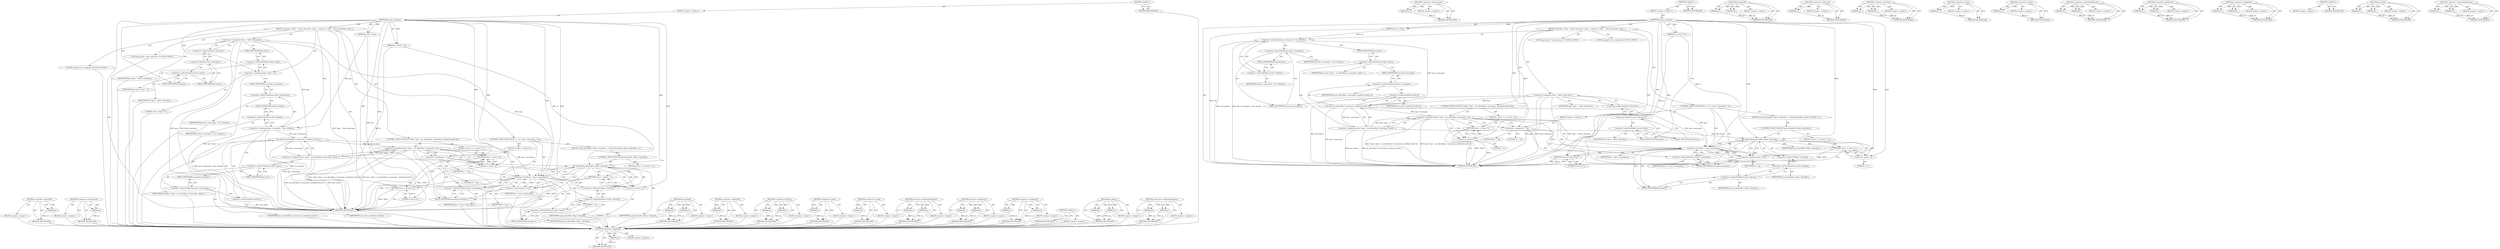 digraph "&lt;operator&gt;.indirectIndexAccess" {
vulnerable_119 [label=<(METHOD,&lt;operator&gt;.logicalNot)>];
vulnerable_120 [label=<(PARAM,p1)>];
vulnerable_121 [label=<(BLOCK,&lt;empty&gt;,&lt;empty&gt;)>];
vulnerable_122 [label=<(METHOD_RETURN,ANY)>];
vulnerable_141 [label=<(METHOD,&lt;operator&gt;.preIncrement)>];
vulnerable_142 [label=<(PARAM,p1)>];
vulnerable_143 [label=<(BLOCK,&lt;empty&gt;,&lt;empty&gt;)>];
vulnerable_144 [label=<(METHOD_RETURN,ANY)>];
vulnerable_6 [label=<(METHOD,&lt;global&gt;)<SUB>1</SUB>>];
vulnerable_7 [label=<(BLOCK,&lt;empty&gt;,&lt;empty&gt;)<SUB>1</SUB>>];
vulnerable_8 [label=<(METHOD,jp2_bpcc_getdata)<SUB>1</SUB>>];
vulnerable_9 [label=<(PARAM,jp2_box_t *box)<SUB>1</SUB>>];
vulnerable_10 [label=<(PARAM,jas_stream_t *in)<SUB>1</SUB>>];
vulnerable_11 [label=<(BLOCK,{
 	jp2_bpcc_t *bpcc = &amp;box-&gt;data.bpcc;
 	unsig...,{
 	jp2_bpcc_t *bpcc = &amp;box-&gt;data.bpcc;
 	unsig...)<SUB>2</SUB>>];
vulnerable_12 [label="<(LOCAL,jp2_bpcc_t* bpcc: jp2_bpcc_t*)<SUB>3</SUB>>"];
vulnerable_13 [label=<(&lt;operator&gt;.assignment,*bpcc = &amp;box-&gt;data.bpcc)<SUB>3</SUB>>];
vulnerable_14 [label=<(IDENTIFIER,bpcc,*bpcc = &amp;box-&gt;data.bpcc)<SUB>3</SUB>>];
vulnerable_15 [label=<(&lt;operator&gt;.addressOf,&amp;box-&gt;data.bpcc)<SUB>3</SUB>>];
vulnerable_16 [label=<(&lt;operator&gt;.fieldAccess,box-&gt;data.bpcc)<SUB>3</SUB>>];
vulnerable_17 [label=<(&lt;operator&gt;.indirectFieldAccess,box-&gt;data)<SUB>3</SUB>>];
vulnerable_18 [label=<(IDENTIFIER,box,*bpcc = &amp;box-&gt;data.bpcc)<SUB>3</SUB>>];
vulnerable_19 [label=<(FIELD_IDENTIFIER,data,data)<SUB>3</SUB>>];
vulnerable_20 [label=<(FIELD_IDENTIFIER,bpcc,bpcc)<SUB>3</SUB>>];
vulnerable_21 [label="<(LOCAL,unsigned int i: unsigned int)<SUB>4</SUB>>"];
vulnerable_22 [label=<(&lt;operator&gt;.assignment,bpcc-&gt;numcmpts = box-&gt;datalen)<SUB>5</SUB>>];
vulnerable_23 [label=<(&lt;operator&gt;.indirectFieldAccess,bpcc-&gt;numcmpts)<SUB>5</SUB>>];
vulnerable_24 [label=<(IDENTIFIER,bpcc,bpcc-&gt;numcmpts = box-&gt;datalen)<SUB>5</SUB>>];
vulnerable_25 [label=<(FIELD_IDENTIFIER,numcmpts,numcmpts)<SUB>5</SUB>>];
vulnerable_26 [label=<(&lt;operator&gt;.indirectFieldAccess,box-&gt;datalen)<SUB>5</SUB>>];
vulnerable_27 [label=<(IDENTIFIER,box,bpcc-&gt;numcmpts = box-&gt;datalen)<SUB>5</SUB>>];
vulnerable_28 [label=<(FIELD_IDENTIFIER,datalen,datalen)<SUB>5</SUB>>];
vulnerable_29 [label=<(CONTROL_STRUCTURE,IF,if (!(bpcc-&gt;bpcs = jas_alloc2(bpcc-&gt;numcmpts, sizeof(uint_fast8_t)))))<SUB>6</SUB>>];
vulnerable_30 [label=<(&lt;operator&gt;.logicalNot,!(bpcc-&gt;bpcs = jas_alloc2(bpcc-&gt;numcmpts, sizeo...)<SUB>6</SUB>>];
vulnerable_31 [label=<(&lt;operator&gt;.assignment,bpcc-&gt;bpcs = jas_alloc2(bpcc-&gt;numcmpts, sizeof(...)<SUB>6</SUB>>];
vulnerable_32 [label=<(&lt;operator&gt;.indirectFieldAccess,bpcc-&gt;bpcs)<SUB>6</SUB>>];
vulnerable_33 [label=<(IDENTIFIER,bpcc,bpcc-&gt;bpcs = jas_alloc2(bpcc-&gt;numcmpts, sizeof(...)<SUB>6</SUB>>];
vulnerable_34 [label=<(FIELD_IDENTIFIER,bpcs,bpcs)<SUB>6</SUB>>];
vulnerable_35 [label=<(jas_alloc2,jas_alloc2(bpcc-&gt;numcmpts, sizeof(uint_fast8_t)))<SUB>6</SUB>>];
vulnerable_36 [label=<(&lt;operator&gt;.indirectFieldAccess,bpcc-&gt;numcmpts)<SUB>6</SUB>>];
vulnerable_37 [label=<(IDENTIFIER,bpcc,jas_alloc2(bpcc-&gt;numcmpts, sizeof(uint_fast8_t)))<SUB>6</SUB>>];
vulnerable_38 [label=<(FIELD_IDENTIFIER,numcmpts,numcmpts)<SUB>6</SUB>>];
vulnerable_39 [label=<(&lt;operator&gt;.sizeOf,sizeof(uint_fast8_t))<SUB>6</SUB>>];
vulnerable_40 [label=<(IDENTIFIER,uint_fast8_t,sizeof(uint_fast8_t))<SUB>6</SUB>>];
vulnerable_41 [label=<(BLOCK,{
 		return -1;
	},{
 		return -1;
	})<SUB>6</SUB>>];
vulnerable_42 [label=<(RETURN,return -1;,return -1;)<SUB>7</SUB>>];
vulnerable_43 [label=<(&lt;operator&gt;.minus,-1)<SUB>7</SUB>>];
vulnerable_44 [label=<(LITERAL,1,-1)<SUB>7</SUB>>];
vulnerable_45 [label=<(CONTROL_STRUCTURE,FOR,for (i = 0;i &lt; bpcc-&gt;numcmpts;++i))<SUB>9</SUB>>];
vulnerable_46 [label=<(BLOCK,&lt;empty&gt;,&lt;empty&gt;)<SUB>9</SUB>>];
vulnerable_47 [label=<(&lt;operator&gt;.assignment,i = 0)<SUB>9</SUB>>];
vulnerable_48 [label=<(IDENTIFIER,i,i = 0)<SUB>9</SUB>>];
vulnerable_49 [label=<(LITERAL,0,i = 0)<SUB>9</SUB>>];
vulnerable_50 [label=<(&lt;operator&gt;.lessThan,i &lt; bpcc-&gt;numcmpts)<SUB>9</SUB>>];
vulnerable_51 [label=<(IDENTIFIER,i,i &lt; bpcc-&gt;numcmpts)<SUB>9</SUB>>];
vulnerable_52 [label=<(&lt;operator&gt;.indirectFieldAccess,bpcc-&gt;numcmpts)<SUB>9</SUB>>];
vulnerable_53 [label=<(IDENTIFIER,bpcc,i &lt; bpcc-&gt;numcmpts)<SUB>9</SUB>>];
vulnerable_54 [label=<(FIELD_IDENTIFIER,numcmpts,numcmpts)<SUB>9</SUB>>];
vulnerable_55 [label=<(&lt;operator&gt;.preIncrement,++i)<SUB>9</SUB>>];
vulnerable_56 [label=<(IDENTIFIER,i,++i)<SUB>9</SUB>>];
vulnerable_57 [label=<(BLOCK,{
		if (jp2_getuint8(in, &amp;bpcc-&gt;bpcs[i])) {
			...,{
		if (jp2_getuint8(in, &amp;bpcc-&gt;bpcs[i])) {
			...)<SUB>9</SUB>>];
vulnerable_58 [label=<(CONTROL_STRUCTURE,IF,if (jp2_getuint8(in, &amp;bpcc-&gt;bpcs[i])))<SUB>10</SUB>>];
vulnerable_59 [label=<(jp2_getuint8,jp2_getuint8(in, &amp;bpcc-&gt;bpcs[i]))<SUB>10</SUB>>];
vulnerable_60 [label=<(IDENTIFIER,in,jp2_getuint8(in, &amp;bpcc-&gt;bpcs[i]))<SUB>10</SUB>>];
vulnerable_61 [label=<(&lt;operator&gt;.addressOf,&amp;bpcc-&gt;bpcs[i])<SUB>10</SUB>>];
vulnerable_62 [label=<(&lt;operator&gt;.indirectIndexAccess,bpcc-&gt;bpcs[i])<SUB>10</SUB>>];
vulnerable_63 [label=<(&lt;operator&gt;.indirectFieldAccess,bpcc-&gt;bpcs)<SUB>10</SUB>>];
vulnerable_64 [label=<(IDENTIFIER,bpcc,jp2_getuint8(in, &amp;bpcc-&gt;bpcs[i]))<SUB>10</SUB>>];
vulnerable_65 [label=<(FIELD_IDENTIFIER,bpcs,bpcs)<SUB>10</SUB>>];
vulnerable_66 [label=<(IDENTIFIER,i,jp2_getuint8(in, &amp;bpcc-&gt;bpcs[i]))<SUB>10</SUB>>];
vulnerable_67 [label=<(BLOCK,{
			return -1;
		},{
			return -1;
		})<SUB>10</SUB>>];
vulnerable_68 [label=<(RETURN,return -1;,return -1;)<SUB>11</SUB>>];
vulnerable_69 [label=<(&lt;operator&gt;.minus,-1)<SUB>11</SUB>>];
vulnerable_70 [label=<(LITERAL,1,-1)<SUB>11</SUB>>];
vulnerable_71 [label=<(RETURN,return 0;,return 0;)<SUB>14</SUB>>];
vulnerable_72 [label=<(LITERAL,0,return 0;)<SUB>14</SUB>>];
vulnerable_73 [label=<(METHOD_RETURN,int)<SUB>1</SUB>>];
vulnerable_75 [label=<(METHOD_RETURN,ANY)<SUB>1</SUB>>];
vulnerable_145 [label=<(METHOD,jp2_getuint8)>];
vulnerable_146 [label=<(PARAM,p1)>];
vulnerable_147 [label=<(PARAM,p2)>];
vulnerable_148 [label=<(BLOCK,&lt;empty&gt;,&lt;empty&gt;)>];
vulnerable_149 [label=<(METHOD_RETURN,ANY)>];
vulnerable_105 [label=<(METHOD,&lt;operator&gt;.addressOf)>];
vulnerable_106 [label=<(PARAM,p1)>];
vulnerable_107 [label=<(BLOCK,&lt;empty&gt;,&lt;empty&gt;)>];
vulnerable_108 [label=<(METHOD_RETURN,ANY)>];
vulnerable_136 [label=<(METHOD,&lt;operator&gt;.lessThan)>];
vulnerable_137 [label=<(PARAM,p1)>];
vulnerable_138 [label=<(PARAM,p2)>];
vulnerable_139 [label=<(BLOCK,&lt;empty&gt;,&lt;empty&gt;)>];
vulnerable_140 [label=<(METHOD_RETURN,ANY)>];
vulnerable_132 [label=<(METHOD,&lt;operator&gt;.minus)>];
vulnerable_133 [label=<(PARAM,p1)>];
vulnerable_134 [label=<(BLOCK,&lt;empty&gt;,&lt;empty&gt;)>];
vulnerable_135 [label=<(METHOD_RETURN,ANY)>];
vulnerable_128 [label=<(METHOD,&lt;operator&gt;.sizeOf)>];
vulnerable_129 [label=<(PARAM,p1)>];
vulnerable_130 [label=<(BLOCK,&lt;empty&gt;,&lt;empty&gt;)>];
vulnerable_131 [label=<(METHOD_RETURN,ANY)>];
vulnerable_114 [label=<(METHOD,&lt;operator&gt;.indirectFieldAccess)>];
vulnerable_115 [label=<(PARAM,p1)>];
vulnerable_116 [label=<(PARAM,p2)>];
vulnerable_117 [label=<(BLOCK,&lt;empty&gt;,&lt;empty&gt;)>];
vulnerable_118 [label=<(METHOD_RETURN,ANY)>];
vulnerable_109 [label=<(METHOD,&lt;operator&gt;.fieldAccess)>];
vulnerable_110 [label=<(PARAM,p1)>];
vulnerable_111 [label=<(PARAM,p2)>];
vulnerable_112 [label=<(BLOCK,&lt;empty&gt;,&lt;empty&gt;)>];
vulnerable_113 [label=<(METHOD_RETURN,ANY)>];
vulnerable_100 [label=<(METHOD,&lt;operator&gt;.assignment)>];
vulnerable_101 [label=<(PARAM,p1)>];
vulnerable_102 [label=<(PARAM,p2)>];
vulnerable_103 [label=<(BLOCK,&lt;empty&gt;,&lt;empty&gt;)>];
vulnerable_104 [label=<(METHOD_RETURN,ANY)>];
vulnerable_94 [label=<(METHOD,&lt;global&gt;)<SUB>1</SUB>>];
vulnerable_95 [label=<(BLOCK,&lt;empty&gt;,&lt;empty&gt;)>];
vulnerable_96 [label=<(METHOD_RETURN,ANY)>];
vulnerable_123 [label=<(METHOD,jas_alloc2)>];
vulnerable_124 [label=<(PARAM,p1)>];
vulnerable_125 [label=<(PARAM,p2)>];
vulnerable_126 [label=<(BLOCK,&lt;empty&gt;,&lt;empty&gt;)>];
vulnerable_127 [label=<(METHOD_RETURN,ANY)>];
vulnerable_150 [label=<(METHOD,&lt;operator&gt;.indirectIndexAccess)>];
vulnerable_151 [label=<(PARAM,p1)>];
vulnerable_152 [label=<(PARAM,p2)>];
vulnerable_153 [label=<(BLOCK,&lt;empty&gt;,&lt;empty&gt;)>];
vulnerable_154 [label=<(METHOD_RETURN,ANY)>];
fixed_124 [label=<(METHOD,&lt;operator&gt;.logicalNot)>];
fixed_125 [label=<(PARAM,p1)>];
fixed_126 [label=<(BLOCK,&lt;empty&gt;,&lt;empty&gt;)>];
fixed_127 [label=<(METHOD_RETURN,ANY)>];
fixed_146 [label=<(METHOD,&lt;operator&gt;.preIncrement)>];
fixed_147 [label=<(PARAM,p1)>];
fixed_148 [label=<(BLOCK,&lt;empty&gt;,&lt;empty&gt;)>];
fixed_149 [label=<(METHOD_RETURN,ANY)>];
fixed_6 [label=<(METHOD,&lt;global&gt;)<SUB>1</SUB>>];
fixed_7 [label=<(BLOCK,&lt;empty&gt;,&lt;empty&gt;)<SUB>1</SUB>>];
fixed_8 [label=<(METHOD,jp2_bpcc_getdata)<SUB>1</SUB>>];
fixed_9 [label=<(PARAM,jp2_box_t *box)<SUB>1</SUB>>];
fixed_10 [label=<(PARAM,jas_stream_t *in)<SUB>1</SUB>>];
fixed_11 [label=<(BLOCK,{
 	jp2_bpcc_t *bpcc = &amp;box-&gt;data.bpcc;
 	unsig...,{
 	jp2_bpcc_t *bpcc = &amp;box-&gt;data.bpcc;
 	unsig...)<SUB>2</SUB>>];
fixed_12 [label="<(LOCAL,jp2_bpcc_t* bpcc: jp2_bpcc_t*)<SUB>3</SUB>>"];
fixed_13 [label=<(&lt;operator&gt;.assignment,*bpcc = &amp;box-&gt;data.bpcc)<SUB>3</SUB>>];
fixed_14 [label=<(IDENTIFIER,bpcc,*bpcc = &amp;box-&gt;data.bpcc)<SUB>3</SUB>>];
fixed_15 [label=<(&lt;operator&gt;.addressOf,&amp;box-&gt;data.bpcc)<SUB>3</SUB>>];
fixed_16 [label=<(&lt;operator&gt;.fieldAccess,box-&gt;data.bpcc)<SUB>3</SUB>>];
fixed_17 [label=<(&lt;operator&gt;.indirectFieldAccess,box-&gt;data)<SUB>3</SUB>>];
fixed_18 [label=<(IDENTIFIER,box,*bpcc = &amp;box-&gt;data.bpcc)<SUB>3</SUB>>];
fixed_19 [label=<(FIELD_IDENTIFIER,data,data)<SUB>3</SUB>>];
fixed_20 [label=<(FIELD_IDENTIFIER,bpcc,bpcc)<SUB>3</SUB>>];
fixed_21 [label="<(LOCAL,unsigned int i: unsigned int)<SUB>4</SUB>>"];
fixed_22 [label=<(&lt;operator&gt;.assignment,bpcc-&gt;bpcs = 0)<SUB>5</SUB>>];
fixed_23 [label=<(&lt;operator&gt;.indirectFieldAccess,bpcc-&gt;bpcs)<SUB>5</SUB>>];
fixed_24 [label=<(IDENTIFIER,bpcc,bpcc-&gt;bpcs = 0)<SUB>5</SUB>>];
fixed_25 [label=<(FIELD_IDENTIFIER,bpcs,bpcs)<SUB>5</SUB>>];
fixed_26 [label=<(LITERAL,0,bpcc-&gt;bpcs = 0)<SUB>5</SUB>>];
fixed_27 [label=<(&lt;operator&gt;.assignment,bpcc-&gt;numcmpts = box-&gt;datalen)<SUB>6</SUB>>];
fixed_28 [label=<(&lt;operator&gt;.indirectFieldAccess,bpcc-&gt;numcmpts)<SUB>6</SUB>>];
fixed_29 [label=<(IDENTIFIER,bpcc,bpcc-&gt;numcmpts = box-&gt;datalen)<SUB>6</SUB>>];
fixed_30 [label=<(FIELD_IDENTIFIER,numcmpts,numcmpts)<SUB>6</SUB>>];
fixed_31 [label=<(&lt;operator&gt;.indirectFieldAccess,box-&gt;datalen)<SUB>6</SUB>>];
fixed_32 [label=<(IDENTIFIER,box,bpcc-&gt;numcmpts = box-&gt;datalen)<SUB>6</SUB>>];
fixed_33 [label=<(FIELD_IDENTIFIER,datalen,datalen)<SUB>6</SUB>>];
fixed_34 [label=<(CONTROL_STRUCTURE,IF,if (!(bpcc-&gt;bpcs = jas_alloc2(bpcc-&gt;numcmpts, sizeof(uint_fast8_t)))))<SUB>7</SUB>>];
fixed_35 [label=<(&lt;operator&gt;.logicalNot,!(bpcc-&gt;bpcs = jas_alloc2(bpcc-&gt;numcmpts, sizeo...)<SUB>7</SUB>>];
fixed_36 [label=<(&lt;operator&gt;.assignment,bpcc-&gt;bpcs = jas_alloc2(bpcc-&gt;numcmpts, sizeof(...)<SUB>7</SUB>>];
fixed_37 [label=<(&lt;operator&gt;.indirectFieldAccess,bpcc-&gt;bpcs)<SUB>7</SUB>>];
fixed_38 [label=<(IDENTIFIER,bpcc,bpcc-&gt;bpcs = jas_alloc2(bpcc-&gt;numcmpts, sizeof(...)<SUB>7</SUB>>];
fixed_39 [label=<(FIELD_IDENTIFIER,bpcs,bpcs)<SUB>7</SUB>>];
fixed_40 [label=<(jas_alloc2,jas_alloc2(bpcc-&gt;numcmpts, sizeof(uint_fast8_t)))<SUB>7</SUB>>];
fixed_41 [label=<(&lt;operator&gt;.indirectFieldAccess,bpcc-&gt;numcmpts)<SUB>7</SUB>>];
fixed_42 [label=<(IDENTIFIER,bpcc,jas_alloc2(bpcc-&gt;numcmpts, sizeof(uint_fast8_t)))<SUB>7</SUB>>];
fixed_43 [label=<(FIELD_IDENTIFIER,numcmpts,numcmpts)<SUB>7</SUB>>];
fixed_44 [label=<(&lt;operator&gt;.sizeOf,sizeof(uint_fast8_t))<SUB>7</SUB>>];
fixed_45 [label=<(IDENTIFIER,uint_fast8_t,sizeof(uint_fast8_t))<SUB>7</SUB>>];
fixed_46 [label=<(BLOCK,{
 		return -1;
	},{
 		return -1;
	})<SUB>7</SUB>>];
fixed_47 [label=<(RETURN,return -1;,return -1;)<SUB>8</SUB>>];
fixed_48 [label=<(&lt;operator&gt;.minus,-1)<SUB>8</SUB>>];
fixed_49 [label=<(LITERAL,1,-1)<SUB>8</SUB>>];
fixed_50 [label=<(CONTROL_STRUCTURE,FOR,for (i = 0;i &lt; bpcc-&gt;numcmpts;++i))<SUB>10</SUB>>];
fixed_51 [label=<(BLOCK,&lt;empty&gt;,&lt;empty&gt;)<SUB>10</SUB>>];
fixed_52 [label=<(&lt;operator&gt;.assignment,i = 0)<SUB>10</SUB>>];
fixed_53 [label=<(IDENTIFIER,i,i = 0)<SUB>10</SUB>>];
fixed_54 [label=<(LITERAL,0,i = 0)<SUB>10</SUB>>];
fixed_55 [label=<(&lt;operator&gt;.lessThan,i &lt; bpcc-&gt;numcmpts)<SUB>10</SUB>>];
fixed_56 [label=<(IDENTIFIER,i,i &lt; bpcc-&gt;numcmpts)<SUB>10</SUB>>];
fixed_57 [label=<(&lt;operator&gt;.indirectFieldAccess,bpcc-&gt;numcmpts)<SUB>10</SUB>>];
fixed_58 [label=<(IDENTIFIER,bpcc,i &lt; bpcc-&gt;numcmpts)<SUB>10</SUB>>];
fixed_59 [label=<(FIELD_IDENTIFIER,numcmpts,numcmpts)<SUB>10</SUB>>];
fixed_60 [label=<(&lt;operator&gt;.preIncrement,++i)<SUB>10</SUB>>];
fixed_61 [label=<(IDENTIFIER,i,++i)<SUB>10</SUB>>];
fixed_62 [label=<(BLOCK,{
		if (jp2_getuint8(in, &amp;bpcc-&gt;bpcs[i])) {
			...,{
		if (jp2_getuint8(in, &amp;bpcc-&gt;bpcs[i])) {
			...)<SUB>10</SUB>>];
fixed_63 [label=<(CONTROL_STRUCTURE,IF,if (jp2_getuint8(in, &amp;bpcc-&gt;bpcs[i])))<SUB>11</SUB>>];
fixed_64 [label=<(jp2_getuint8,jp2_getuint8(in, &amp;bpcc-&gt;bpcs[i]))<SUB>11</SUB>>];
fixed_65 [label=<(IDENTIFIER,in,jp2_getuint8(in, &amp;bpcc-&gt;bpcs[i]))<SUB>11</SUB>>];
fixed_66 [label=<(&lt;operator&gt;.addressOf,&amp;bpcc-&gt;bpcs[i])<SUB>11</SUB>>];
fixed_67 [label=<(&lt;operator&gt;.indirectIndexAccess,bpcc-&gt;bpcs[i])<SUB>11</SUB>>];
fixed_68 [label=<(&lt;operator&gt;.indirectFieldAccess,bpcc-&gt;bpcs)<SUB>11</SUB>>];
fixed_69 [label=<(IDENTIFIER,bpcc,jp2_getuint8(in, &amp;bpcc-&gt;bpcs[i]))<SUB>11</SUB>>];
fixed_70 [label=<(FIELD_IDENTIFIER,bpcs,bpcs)<SUB>11</SUB>>];
fixed_71 [label=<(IDENTIFIER,i,jp2_getuint8(in, &amp;bpcc-&gt;bpcs[i]))<SUB>11</SUB>>];
fixed_72 [label=<(BLOCK,{
			return -1;
		},{
			return -1;
		})<SUB>11</SUB>>];
fixed_73 [label=<(RETURN,return -1;,return -1;)<SUB>12</SUB>>];
fixed_74 [label=<(&lt;operator&gt;.minus,-1)<SUB>12</SUB>>];
fixed_75 [label=<(LITERAL,1,-1)<SUB>12</SUB>>];
fixed_76 [label=<(RETURN,return 0;,return 0;)<SUB>15</SUB>>];
fixed_77 [label=<(LITERAL,0,return 0;)<SUB>15</SUB>>];
fixed_78 [label=<(METHOD_RETURN,int)<SUB>1</SUB>>];
fixed_80 [label=<(METHOD_RETURN,ANY)<SUB>1</SUB>>];
fixed_150 [label=<(METHOD,jp2_getuint8)>];
fixed_151 [label=<(PARAM,p1)>];
fixed_152 [label=<(PARAM,p2)>];
fixed_153 [label=<(BLOCK,&lt;empty&gt;,&lt;empty&gt;)>];
fixed_154 [label=<(METHOD_RETURN,ANY)>];
fixed_110 [label=<(METHOD,&lt;operator&gt;.addressOf)>];
fixed_111 [label=<(PARAM,p1)>];
fixed_112 [label=<(BLOCK,&lt;empty&gt;,&lt;empty&gt;)>];
fixed_113 [label=<(METHOD_RETURN,ANY)>];
fixed_141 [label=<(METHOD,&lt;operator&gt;.lessThan)>];
fixed_142 [label=<(PARAM,p1)>];
fixed_143 [label=<(PARAM,p2)>];
fixed_144 [label=<(BLOCK,&lt;empty&gt;,&lt;empty&gt;)>];
fixed_145 [label=<(METHOD_RETURN,ANY)>];
fixed_137 [label=<(METHOD,&lt;operator&gt;.minus)>];
fixed_138 [label=<(PARAM,p1)>];
fixed_139 [label=<(BLOCK,&lt;empty&gt;,&lt;empty&gt;)>];
fixed_140 [label=<(METHOD_RETURN,ANY)>];
fixed_133 [label=<(METHOD,&lt;operator&gt;.sizeOf)>];
fixed_134 [label=<(PARAM,p1)>];
fixed_135 [label=<(BLOCK,&lt;empty&gt;,&lt;empty&gt;)>];
fixed_136 [label=<(METHOD_RETURN,ANY)>];
fixed_119 [label=<(METHOD,&lt;operator&gt;.indirectFieldAccess)>];
fixed_120 [label=<(PARAM,p1)>];
fixed_121 [label=<(PARAM,p2)>];
fixed_122 [label=<(BLOCK,&lt;empty&gt;,&lt;empty&gt;)>];
fixed_123 [label=<(METHOD_RETURN,ANY)>];
fixed_114 [label=<(METHOD,&lt;operator&gt;.fieldAccess)>];
fixed_115 [label=<(PARAM,p1)>];
fixed_116 [label=<(PARAM,p2)>];
fixed_117 [label=<(BLOCK,&lt;empty&gt;,&lt;empty&gt;)>];
fixed_118 [label=<(METHOD_RETURN,ANY)>];
fixed_105 [label=<(METHOD,&lt;operator&gt;.assignment)>];
fixed_106 [label=<(PARAM,p1)>];
fixed_107 [label=<(PARAM,p2)>];
fixed_108 [label=<(BLOCK,&lt;empty&gt;,&lt;empty&gt;)>];
fixed_109 [label=<(METHOD_RETURN,ANY)>];
fixed_99 [label=<(METHOD,&lt;global&gt;)<SUB>1</SUB>>];
fixed_100 [label=<(BLOCK,&lt;empty&gt;,&lt;empty&gt;)>];
fixed_101 [label=<(METHOD_RETURN,ANY)>];
fixed_128 [label=<(METHOD,jas_alloc2)>];
fixed_129 [label=<(PARAM,p1)>];
fixed_130 [label=<(PARAM,p2)>];
fixed_131 [label=<(BLOCK,&lt;empty&gt;,&lt;empty&gt;)>];
fixed_132 [label=<(METHOD_RETURN,ANY)>];
fixed_155 [label=<(METHOD,&lt;operator&gt;.indirectIndexAccess)>];
fixed_156 [label=<(PARAM,p1)>];
fixed_157 [label=<(PARAM,p2)>];
fixed_158 [label=<(BLOCK,&lt;empty&gt;,&lt;empty&gt;)>];
fixed_159 [label=<(METHOD_RETURN,ANY)>];
vulnerable_119 -> vulnerable_120  [key=0, label="AST: "];
vulnerable_119 -> vulnerable_120  [key=1, label="DDG: "];
vulnerable_119 -> vulnerable_121  [key=0, label="AST: "];
vulnerable_119 -> vulnerable_122  [key=0, label="AST: "];
vulnerable_119 -> vulnerable_122  [key=1, label="CFG: "];
vulnerable_120 -> vulnerable_122  [key=0, label="DDG: p1"];
vulnerable_141 -> vulnerable_142  [key=0, label="AST: "];
vulnerable_141 -> vulnerable_142  [key=1, label="DDG: "];
vulnerable_141 -> vulnerable_143  [key=0, label="AST: "];
vulnerable_141 -> vulnerable_144  [key=0, label="AST: "];
vulnerable_141 -> vulnerable_144  [key=1, label="CFG: "];
vulnerable_142 -> vulnerable_144  [key=0, label="DDG: p1"];
vulnerable_6 -> vulnerable_7  [key=0, label="AST: "];
vulnerable_6 -> vulnerable_75  [key=0, label="AST: "];
vulnerable_6 -> vulnerable_75  [key=1, label="CFG: "];
vulnerable_7 -> vulnerable_8  [key=0, label="AST: "];
vulnerable_8 -> vulnerable_9  [key=0, label="AST: "];
vulnerable_8 -> vulnerable_9  [key=1, label="DDG: "];
vulnerable_8 -> vulnerable_10  [key=0, label="AST: "];
vulnerable_8 -> vulnerable_10  [key=1, label="DDG: "];
vulnerable_8 -> vulnerable_11  [key=0, label="AST: "];
vulnerable_8 -> vulnerable_73  [key=0, label="AST: "];
vulnerable_8 -> vulnerable_19  [key=0, label="CFG: "];
vulnerable_8 -> vulnerable_71  [key=0, label="DDG: "];
vulnerable_8 -> vulnerable_72  [key=0, label="DDG: "];
vulnerable_8 -> vulnerable_47  [key=0, label="DDG: "];
vulnerable_8 -> vulnerable_50  [key=0, label="DDG: "];
vulnerable_8 -> vulnerable_55  [key=0, label="DDG: "];
vulnerable_8 -> vulnerable_43  [key=0, label="DDG: "];
vulnerable_8 -> vulnerable_59  [key=0, label="DDG: "];
vulnerable_8 -> vulnerable_69  [key=0, label="DDG: "];
vulnerable_9 -> vulnerable_73  [key=0, label="DDG: box"];
vulnerable_9 -> vulnerable_22  [key=0, label="DDG: box"];
vulnerable_10 -> vulnerable_73  [key=0, label="DDG: in"];
vulnerable_10 -> vulnerable_59  [key=0, label="DDG: in"];
vulnerable_11 -> vulnerable_12  [key=0, label="AST: "];
vulnerable_11 -> vulnerable_13  [key=0, label="AST: "];
vulnerable_11 -> vulnerable_21  [key=0, label="AST: "];
vulnerable_11 -> vulnerable_22  [key=0, label="AST: "];
vulnerable_11 -> vulnerable_29  [key=0, label="AST: "];
vulnerable_11 -> vulnerable_45  [key=0, label="AST: "];
vulnerable_11 -> vulnerable_71  [key=0, label="AST: "];
vulnerable_13 -> vulnerable_14  [key=0, label="AST: "];
vulnerable_13 -> vulnerable_15  [key=0, label="AST: "];
vulnerable_13 -> vulnerable_25  [key=0, label="CFG: "];
vulnerable_13 -> vulnerable_73  [key=0, label="DDG: bpcc"];
vulnerable_13 -> vulnerable_73  [key=1, label="DDG: &amp;box-&gt;data.bpcc"];
vulnerable_13 -> vulnerable_73  [key=2, label="DDG: *bpcc = &amp;box-&gt;data.bpcc"];
vulnerable_13 -> vulnerable_50  [key=0, label="DDG: bpcc"];
vulnerable_13 -> vulnerable_35  [key=0, label="DDG: bpcc"];
vulnerable_15 -> vulnerable_16  [key=0, label="AST: "];
vulnerable_15 -> vulnerable_13  [key=0, label="CFG: "];
vulnerable_16 -> vulnerable_17  [key=0, label="AST: "];
vulnerable_16 -> vulnerable_20  [key=0, label="AST: "];
vulnerable_16 -> vulnerable_15  [key=0, label="CFG: "];
vulnerable_17 -> vulnerable_18  [key=0, label="AST: "];
vulnerable_17 -> vulnerable_19  [key=0, label="AST: "];
vulnerable_17 -> vulnerable_20  [key=0, label="CFG: "];
vulnerable_19 -> vulnerable_17  [key=0, label="CFG: "];
vulnerable_20 -> vulnerable_16  [key=0, label="CFG: "];
vulnerable_22 -> vulnerable_23  [key=0, label="AST: "];
vulnerable_22 -> vulnerable_26  [key=0, label="AST: "];
vulnerable_22 -> vulnerable_34  [key=0, label="CFG: "];
vulnerable_22 -> vulnerable_73  [key=0, label="DDG: box-&gt;datalen"];
vulnerable_22 -> vulnerable_73  [key=1, label="DDG: bpcc-&gt;numcmpts = box-&gt;datalen"];
vulnerable_22 -> vulnerable_35  [key=0, label="DDG: bpcc-&gt;numcmpts"];
vulnerable_23 -> vulnerable_24  [key=0, label="AST: "];
vulnerable_23 -> vulnerable_25  [key=0, label="AST: "];
vulnerable_23 -> vulnerable_28  [key=0, label="CFG: "];
vulnerable_25 -> vulnerable_23  [key=0, label="CFG: "];
vulnerable_26 -> vulnerable_27  [key=0, label="AST: "];
vulnerable_26 -> vulnerable_28  [key=0, label="AST: "];
vulnerable_26 -> vulnerable_22  [key=0, label="CFG: "];
vulnerable_28 -> vulnerable_26  [key=0, label="CFG: "];
vulnerable_29 -> vulnerable_30  [key=0, label="AST: "];
vulnerable_29 -> vulnerable_41  [key=0, label="AST: "];
vulnerable_30 -> vulnerable_31  [key=0, label="AST: "];
vulnerable_30 -> vulnerable_43  [key=0, label="CFG: "];
vulnerable_30 -> vulnerable_43  [key=1, label="CDG: "];
vulnerable_30 -> vulnerable_47  [key=0, label="CFG: "];
vulnerable_30 -> vulnerable_47  [key=1, label="CDG: "];
vulnerable_30 -> vulnerable_73  [key=0, label="DDG: bpcc-&gt;bpcs = jas_alloc2(bpcc-&gt;numcmpts, sizeof(uint_fast8_t))"];
vulnerable_30 -> vulnerable_73  [key=1, label="DDG: !(bpcc-&gt;bpcs = jas_alloc2(bpcc-&gt;numcmpts, sizeof(uint_fast8_t)))"];
vulnerable_30 -> vulnerable_42  [key=0, label="CDG: "];
vulnerable_30 -> vulnerable_52  [key=0, label="CDG: "];
vulnerable_30 -> vulnerable_50  [key=0, label="CDG: "];
vulnerable_30 -> vulnerable_54  [key=0, label="CDG: "];
vulnerable_31 -> vulnerable_32  [key=0, label="AST: "];
vulnerable_31 -> vulnerable_35  [key=0, label="AST: "];
vulnerable_31 -> vulnerable_30  [key=0, label="CFG: "];
vulnerable_31 -> vulnerable_30  [key=1, label="DDG: bpcc-&gt;bpcs"];
vulnerable_31 -> vulnerable_73  [key=0, label="DDG: bpcc-&gt;bpcs"];
vulnerable_31 -> vulnerable_73  [key=1, label="DDG: jas_alloc2(bpcc-&gt;numcmpts, sizeof(uint_fast8_t))"];
vulnerable_31 -> vulnerable_59  [key=0, label="DDG: bpcc-&gt;bpcs"];
vulnerable_32 -> vulnerable_33  [key=0, label="AST: "];
vulnerable_32 -> vulnerable_34  [key=0, label="AST: "];
vulnerable_32 -> vulnerable_38  [key=0, label="CFG: "];
vulnerable_34 -> vulnerable_32  [key=0, label="CFG: "];
vulnerable_35 -> vulnerable_36  [key=0, label="AST: "];
vulnerable_35 -> vulnerable_39  [key=0, label="AST: "];
vulnerable_35 -> vulnerable_31  [key=0, label="CFG: "];
vulnerable_35 -> vulnerable_31  [key=1, label="DDG: bpcc-&gt;numcmpts"];
vulnerable_35 -> vulnerable_73  [key=0, label="DDG: bpcc-&gt;numcmpts"];
vulnerable_35 -> vulnerable_30  [key=0, label="DDG: bpcc-&gt;numcmpts"];
vulnerable_35 -> vulnerable_50  [key=0, label="DDG: bpcc-&gt;numcmpts"];
vulnerable_36 -> vulnerable_37  [key=0, label="AST: "];
vulnerable_36 -> vulnerable_38  [key=0, label="AST: "];
vulnerable_36 -> vulnerable_39  [key=0, label="CFG: "];
vulnerable_38 -> vulnerable_36  [key=0, label="CFG: "];
vulnerable_39 -> vulnerable_40  [key=0, label="AST: "];
vulnerable_39 -> vulnerable_35  [key=0, label="CFG: "];
vulnerable_39 -> vulnerable_73  [key=0, label="DDG: uint_fast8_t"];
vulnerable_41 -> vulnerable_42  [key=0, label="AST: "];
vulnerable_42 -> vulnerable_43  [key=0, label="AST: "];
vulnerable_42 -> vulnerable_73  [key=0, label="CFG: "];
vulnerable_42 -> vulnerable_73  [key=1, label="DDG: &lt;RET&gt;"];
vulnerable_43 -> vulnerable_44  [key=0, label="AST: "];
vulnerable_43 -> vulnerable_42  [key=0, label="CFG: "];
vulnerable_43 -> vulnerable_42  [key=1, label="DDG: -1"];
vulnerable_43 -> vulnerable_73  [key=0, label="DDG: -1"];
vulnerable_45 -> vulnerable_46  [key=0, label="AST: "];
vulnerable_45 -> vulnerable_50  [key=0, label="AST: "];
vulnerable_45 -> vulnerable_55  [key=0, label="AST: "];
vulnerable_45 -> vulnerable_57  [key=0, label="AST: "];
vulnerable_46 -> vulnerable_47  [key=0, label="AST: "];
vulnerable_47 -> vulnerable_48  [key=0, label="AST: "];
vulnerable_47 -> vulnerable_49  [key=0, label="AST: "];
vulnerable_47 -> vulnerable_54  [key=0, label="CFG: "];
vulnerable_47 -> vulnerable_50  [key=0, label="DDG: i"];
vulnerable_50 -> vulnerable_51  [key=0, label="AST: "];
vulnerable_50 -> vulnerable_52  [key=0, label="AST: "];
vulnerable_50 -> vulnerable_65  [key=0, label="CFG: "];
vulnerable_50 -> vulnerable_65  [key=1, label="CDG: "];
vulnerable_50 -> vulnerable_71  [key=0, label="CFG: "];
vulnerable_50 -> vulnerable_71  [key=1, label="CDG: "];
vulnerable_50 -> vulnerable_55  [key=0, label="DDG: i"];
vulnerable_50 -> vulnerable_61  [key=0, label="CDG: "];
vulnerable_50 -> vulnerable_63  [key=0, label="CDG: "];
vulnerable_50 -> vulnerable_59  [key=0, label="CDG: "];
vulnerable_50 -> vulnerable_62  [key=0, label="CDG: "];
vulnerable_52 -> vulnerable_53  [key=0, label="AST: "];
vulnerable_52 -> vulnerable_54  [key=0, label="AST: "];
vulnerable_52 -> vulnerable_50  [key=0, label="CFG: "];
vulnerable_54 -> vulnerable_52  [key=0, label="CFG: "];
vulnerable_55 -> vulnerable_56  [key=0, label="AST: "];
vulnerable_55 -> vulnerable_54  [key=0, label="CFG: "];
vulnerable_55 -> vulnerable_50  [key=0, label="DDG: i"];
vulnerable_57 -> vulnerable_58  [key=0, label="AST: "];
vulnerable_58 -> vulnerable_59  [key=0, label="AST: "];
vulnerable_58 -> vulnerable_67  [key=0, label="AST: "];
vulnerable_59 -> vulnerable_60  [key=0, label="AST: "];
vulnerable_59 -> vulnerable_61  [key=0, label="AST: "];
vulnerable_59 -> vulnerable_69  [key=0, label="CFG: "];
vulnerable_59 -> vulnerable_69  [key=1, label="CDG: "];
vulnerable_59 -> vulnerable_55  [key=0, label="CFG: "];
vulnerable_59 -> vulnerable_55  [key=1, label="CDG: "];
vulnerable_59 -> vulnerable_68  [key=0, label="CDG: "];
vulnerable_59 -> vulnerable_52  [key=0, label="CDG: "];
vulnerable_59 -> vulnerable_50  [key=0, label="CDG: "];
vulnerable_59 -> vulnerable_54  [key=0, label="CDG: "];
vulnerable_61 -> vulnerable_62  [key=0, label="AST: "];
vulnerable_61 -> vulnerable_59  [key=0, label="CFG: "];
vulnerable_62 -> vulnerable_63  [key=0, label="AST: "];
vulnerable_62 -> vulnerable_66  [key=0, label="AST: "];
vulnerable_62 -> vulnerable_61  [key=0, label="CFG: "];
vulnerable_63 -> vulnerable_64  [key=0, label="AST: "];
vulnerable_63 -> vulnerable_65  [key=0, label="AST: "];
vulnerable_63 -> vulnerable_62  [key=0, label="CFG: "];
vulnerable_65 -> vulnerable_63  [key=0, label="CFG: "];
vulnerable_67 -> vulnerable_68  [key=0, label="AST: "];
vulnerable_68 -> vulnerable_69  [key=0, label="AST: "];
vulnerable_68 -> vulnerable_73  [key=0, label="CFG: "];
vulnerable_68 -> vulnerable_73  [key=1, label="DDG: &lt;RET&gt;"];
vulnerable_69 -> vulnerable_70  [key=0, label="AST: "];
vulnerable_69 -> vulnerable_68  [key=0, label="CFG: "];
vulnerable_69 -> vulnerable_68  [key=1, label="DDG: -1"];
vulnerable_71 -> vulnerable_72  [key=0, label="AST: "];
vulnerable_71 -> vulnerable_73  [key=0, label="CFG: "];
vulnerable_71 -> vulnerable_73  [key=1, label="DDG: &lt;RET&gt;"];
vulnerable_72 -> vulnerable_71  [key=0, label="DDG: 0"];
vulnerable_145 -> vulnerable_146  [key=0, label="AST: "];
vulnerable_145 -> vulnerable_146  [key=1, label="DDG: "];
vulnerable_145 -> vulnerable_148  [key=0, label="AST: "];
vulnerable_145 -> vulnerable_147  [key=0, label="AST: "];
vulnerable_145 -> vulnerable_147  [key=1, label="DDG: "];
vulnerable_145 -> vulnerable_149  [key=0, label="AST: "];
vulnerable_145 -> vulnerable_149  [key=1, label="CFG: "];
vulnerable_146 -> vulnerable_149  [key=0, label="DDG: p1"];
vulnerable_147 -> vulnerable_149  [key=0, label="DDG: p2"];
vulnerable_105 -> vulnerable_106  [key=0, label="AST: "];
vulnerable_105 -> vulnerable_106  [key=1, label="DDG: "];
vulnerable_105 -> vulnerable_107  [key=0, label="AST: "];
vulnerable_105 -> vulnerable_108  [key=0, label="AST: "];
vulnerable_105 -> vulnerable_108  [key=1, label="CFG: "];
vulnerable_106 -> vulnerable_108  [key=0, label="DDG: p1"];
vulnerable_136 -> vulnerable_137  [key=0, label="AST: "];
vulnerable_136 -> vulnerable_137  [key=1, label="DDG: "];
vulnerable_136 -> vulnerable_139  [key=0, label="AST: "];
vulnerable_136 -> vulnerable_138  [key=0, label="AST: "];
vulnerable_136 -> vulnerable_138  [key=1, label="DDG: "];
vulnerable_136 -> vulnerable_140  [key=0, label="AST: "];
vulnerable_136 -> vulnerable_140  [key=1, label="CFG: "];
vulnerable_137 -> vulnerable_140  [key=0, label="DDG: p1"];
vulnerable_138 -> vulnerable_140  [key=0, label="DDG: p2"];
vulnerable_132 -> vulnerable_133  [key=0, label="AST: "];
vulnerable_132 -> vulnerable_133  [key=1, label="DDG: "];
vulnerable_132 -> vulnerable_134  [key=0, label="AST: "];
vulnerable_132 -> vulnerable_135  [key=0, label="AST: "];
vulnerable_132 -> vulnerable_135  [key=1, label="CFG: "];
vulnerable_133 -> vulnerable_135  [key=0, label="DDG: p1"];
vulnerable_128 -> vulnerable_129  [key=0, label="AST: "];
vulnerable_128 -> vulnerable_129  [key=1, label="DDG: "];
vulnerable_128 -> vulnerable_130  [key=0, label="AST: "];
vulnerable_128 -> vulnerable_131  [key=0, label="AST: "];
vulnerable_128 -> vulnerable_131  [key=1, label="CFG: "];
vulnerable_129 -> vulnerable_131  [key=0, label="DDG: p1"];
vulnerable_114 -> vulnerable_115  [key=0, label="AST: "];
vulnerable_114 -> vulnerable_115  [key=1, label="DDG: "];
vulnerable_114 -> vulnerable_117  [key=0, label="AST: "];
vulnerable_114 -> vulnerable_116  [key=0, label="AST: "];
vulnerable_114 -> vulnerable_116  [key=1, label="DDG: "];
vulnerable_114 -> vulnerable_118  [key=0, label="AST: "];
vulnerable_114 -> vulnerable_118  [key=1, label="CFG: "];
vulnerable_115 -> vulnerable_118  [key=0, label="DDG: p1"];
vulnerable_116 -> vulnerable_118  [key=0, label="DDG: p2"];
vulnerable_109 -> vulnerable_110  [key=0, label="AST: "];
vulnerable_109 -> vulnerable_110  [key=1, label="DDG: "];
vulnerable_109 -> vulnerable_112  [key=0, label="AST: "];
vulnerable_109 -> vulnerable_111  [key=0, label="AST: "];
vulnerable_109 -> vulnerable_111  [key=1, label="DDG: "];
vulnerable_109 -> vulnerable_113  [key=0, label="AST: "];
vulnerable_109 -> vulnerable_113  [key=1, label="CFG: "];
vulnerable_110 -> vulnerable_113  [key=0, label="DDG: p1"];
vulnerable_111 -> vulnerable_113  [key=0, label="DDG: p2"];
vulnerable_100 -> vulnerable_101  [key=0, label="AST: "];
vulnerable_100 -> vulnerable_101  [key=1, label="DDG: "];
vulnerable_100 -> vulnerable_103  [key=0, label="AST: "];
vulnerable_100 -> vulnerable_102  [key=0, label="AST: "];
vulnerable_100 -> vulnerable_102  [key=1, label="DDG: "];
vulnerable_100 -> vulnerable_104  [key=0, label="AST: "];
vulnerable_100 -> vulnerable_104  [key=1, label="CFG: "];
vulnerable_101 -> vulnerable_104  [key=0, label="DDG: p1"];
vulnerable_102 -> vulnerable_104  [key=0, label="DDG: p2"];
vulnerable_94 -> vulnerable_95  [key=0, label="AST: "];
vulnerable_94 -> vulnerable_96  [key=0, label="AST: "];
vulnerable_94 -> vulnerable_96  [key=1, label="CFG: "];
vulnerable_123 -> vulnerable_124  [key=0, label="AST: "];
vulnerable_123 -> vulnerable_124  [key=1, label="DDG: "];
vulnerable_123 -> vulnerable_126  [key=0, label="AST: "];
vulnerable_123 -> vulnerable_125  [key=0, label="AST: "];
vulnerable_123 -> vulnerable_125  [key=1, label="DDG: "];
vulnerable_123 -> vulnerable_127  [key=0, label="AST: "];
vulnerable_123 -> vulnerable_127  [key=1, label="CFG: "];
vulnerable_124 -> vulnerable_127  [key=0, label="DDG: p1"];
vulnerable_125 -> vulnerable_127  [key=0, label="DDG: p2"];
vulnerable_150 -> vulnerable_151  [key=0, label="AST: "];
vulnerable_150 -> vulnerable_151  [key=1, label="DDG: "];
vulnerable_150 -> vulnerable_153  [key=0, label="AST: "];
vulnerable_150 -> vulnerable_152  [key=0, label="AST: "];
vulnerable_150 -> vulnerable_152  [key=1, label="DDG: "];
vulnerable_150 -> vulnerable_154  [key=0, label="AST: "];
vulnerable_150 -> vulnerable_154  [key=1, label="CFG: "];
vulnerable_151 -> vulnerable_154  [key=0, label="DDG: p1"];
vulnerable_152 -> vulnerable_154  [key=0, label="DDG: p2"];
fixed_124 -> fixed_125  [key=0, label="AST: "];
fixed_124 -> fixed_125  [key=1, label="DDG: "];
fixed_124 -> fixed_126  [key=0, label="AST: "];
fixed_124 -> fixed_127  [key=0, label="AST: "];
fixed_124 -> fixed_127  [key=1, label="CFG: "];
fixed_125 -> fixed_127  [key=0, label="DDG: p1"];
fixed_126 -> vulnerable_119  [key=0];
fixed_127 -> vulnerable_119  [key=0];
fixed_146 -> fixed_147  [key=0, label="AST: "];
fixed_146 -> fixed_147  [key=1, label="DDG: "];
fixed_146 -> fixed_148  [key=0, label="AST: "];
fixed_146 -> fixed_149  [key=0, label="AST: "];
fixed_146 -> fixed_149  [key=1, label="CFG: "];
fixed_147 -> fixed_149  [key=0, label="DDG: p1"];
fixed_148 -> vulnerable_119  [key=0];
fixed_149 -> vulnerable_119  [key=0];
fixed_6 -> fixed_7  [key=0, label="AST: "];
fixed_6 -> fixed_80  [key=0, label="AST: "];
fixed_6 -> fixed_80  [key=1, label="CFG: "];
fixed_7 -> fixed_8  [key=0, label="AST: "];
fixed_8 -> fixed_9  [key=0, label="AST: "];
fixed_8 -> fixed_9  [key=1, label="DDG: "];
fixed_8 -> fixed_10  [key=0, label="AST: "];
fixed_8 -> fixed_10  [key=1, label="DDG: "];
fixed_8 -> fixed_11  [key=0, label="AST: "];
fixed_8 -> fixed_78  [key=0, label="AST: "];
fixed_8 -> fixed_19  [key=0, label="CFG: "];
fixed_8 -> fixed_22  [key=0, label="DDG: "];
fixed_8 -> fixed_76  [key=0, label="DDG: "];
fixed_8 -> fixed_77  [key=0, label="DDG: "];
fixed_8 -> fixed_52  [key=0, label="DDG: "];
fixed_8 -> fixed_55  [key=0, label="DDG: "];
fixed_8 -> fixed_60  [key=0, label="DDG: "];
fixed_8 -> fixed_48  [key=0, label="DDG: "];
fixed_8 -> fixed_64  [key=0, label="DDG: "];
fixed_8 -> fixed_74  [key=0, label="DDG: "];
fixed_9 -> fixed_78  [key=0, label="DDG: box"];
fixed_9 -> fixed_27  [key=0, label="DDG: box"];
fixed_10 -> fixed_78  [key=0, label="DDG: in"];
fixed_10 -> fixed_64  [key=0, label="DDG: in"];
fixed_11 -> fixed_12  [key=0, label="AST: "];
fixed_11 -> fixed_13  [key=0, label="AST: "];
fixed_11 -> fixed_21  [key=0, label="AST: "];
fixed_11 -> fixed_22  [key=0, label="AST: "];
fixed_11 -> fixed_27  [key=0, label="AST: "];
fixed_11 -> fixed_34  [key=0, label="AST: "];
fixed_11 -> fixed_50  [key=0, label="AST: "];
fixed_11 -> fixed_76  [key=0, label="AST: "];
fixed_12 -> vulnerable_119  [key=0];
fixed_13 -> fixed_14  [key=0, label="AST: "];
fixed_13 -> fixed_15  [key=0, label="AST: "];
fixed_13 -> fixed_25  [key=0, label="CFG: "];
fixed_13 -> fixed_78  [key=0, label="DDG: bpcc"];
fixed_13 -> fixed_78  [key=1, label="DDG: &amp;box-&gt;data.bpcc"];
fixed_13 -> fixed_78  [key=2, label="DDG: *bpcc = &amp;box-&gt;data.bpcc"];
fixed_13 -> fixed_55  [key=0, label="DDG: bpcc"];
fixed_13 -> fixed_40  [key=0, label="DDG: bpcc"];
fixed_14 -> vulnerable_119  [key=0];
fixed_15 -> fixed_16  [key=0, label="AST: "];
fixed_15 -> fixed_13  [key=0, label="CFG: "];
fixed_16 -> fixed_17  [key=0, label="AST: "];
fixed_16 -> fixed_20  [key=0, label="AST: "];
fixed_16 -> fixed_15  [key=0, label="CFG: "];
fixed_17 -> fixed_18  [key=0, label="AST: "];
fixed_17 -> fixed_19  [key=0, label="AST: "];
fixed_17 -> fixed_20  [key=0, label="CFG: "];
fixed_18 -> vulnerable_119  [key=0];
fixed_19 -> fixed_17  [key=0, label="CFG: "];
fixed_20 -> fixed_16  [key=0, label="CFG: "];
fixed_21 -> vulnerable_119  [key=0];
fixed_22 -> fixed_23  [key=0, label="AST: "];
fixed_22 -> fixed_26  [key=0, label="AST: "];
fixed_22 -> fixed_30  [key=0, label="CFG: "];
fixed_22 -> fixed_78  [key=0, label="DDG: bpcc-&gt;bpcs = 0"];
fixed_23 -> fixed_24  [key=0, label="AST: "];
fixed_23 -> fixed_25  [key=0, label="AST: "];
fixed_23 -> fixed_22  [key=0, label="CFG: "];
fixed_24 -> vulnerable_119  [key=0];
fixed_25 -> fixed_23  [key=0, label="CFG: "];
fixed_26 -> vulnerable_119  [key=0];
fixed_27 -> fixed_28  [key=0, label="AST: "];
fixed_27 -> fixed_31  [key=0, label="AST: "];
fixed_27 -> fixed_39  [key=0, label="CFG: "];
fixed_27 -> fixed_78  [key=0, label="DDG: box-&gt;datalen"];
fixed_27 -> fixed_78  [key=1, label="DDG: bpcc-&gt;numcmpts = box-&gt;datalen"];
fixed_27 -> fixed_40  [key=0, label="DDG: bpcc-&gt;numcmpts"];
fixed_28 -> fixed_29  [key=0, label="AST: "];
fixed_28 -> fixed_30  [key=0, label="AST: "];
fixed_28 -> fixed_33  [key=0, label="CFG: "];
fixed_29 -> vulnerable_119  [key=0];
fixed_30 -> fixed_28  [key=0, label="CFG: "];
fixed_31 -> fixed_32  [key=0, label="AST: "];
fixed_31 -> fixed_33  [key=0, label="AST: "];
fixed_31 -> fixed_27  [key=0, label="CFG: "];
fixed_32 -> vulnerable_119  [key=0];
fixed_33 -> fixed_31  [key=0, label="CFG: "];
fixed_34 -> fixed_35  [key=0, label="AST: "];
fixed_34 -> fixed_46  [key=0, label="AST: "];
fixed_35 -> fixed_36  [key=0, label="AST: "];
fixed_35 -> fixed_48  [key=0, label="CFG: "];
fixed_35 -> fixed_48  [key=1, label="CDG: "];
fixed_35 -> fixed_52  [key=0, label="CFG: "];
fixed_35 -> fixed_52  [key=1, label="CDG: "];
fixed_35 -> fixed_78  [key=0, label="DDG: bpcc-&gt;bpcs = jas_alloc2(bpcc-&gt;numcmpts, sizeof(uint_fast8_t))"];
fixed_35 -> fixed_78  [key=1, label="DDG: !(bpcc-&gt;bpcs = jas_alloc2(bpcc-&gt;numcmpts, sizeof(uint_fast8_t)))"];
fixed_35 -> fixed_47  [key=0, label="CDG: "];
fixed_35 -> fixed_57  [key=0, label="CDG: "];
fixed_35 -> fixed_59  [key=0, label="CDG: "];
fixed_35 -> fixed_55  [key=0, label="CDG: "];
fixed_36 -> fixed_37  [key=0, label="AST: "];
fixed_36 -> fixed_40  [key=0, label="AST: "];
fixed_36 -> fixed_35  [key=0, label="CFG: "];
fixed_36 -> fixed_35  [key=1, label="DDG: bpcc-&gt;bpcs"];
fixed_36 -> fixed_78  [key=0, label="DDG: bpcc-&gt;bpcs"];
fixed_36 -> fixed_78  [key=1, label="DDG: jas_alloc2(bpcc-&gt;numcmpts, sizeof(uint_fast8_t))"];
fixed_36 -> fixed_64  [key=0, label="DDG: bpcc-&gt;bpcs"];
fixed_37 -> fixed_38  [key=0, label="AST: "];
fixed_37 -> fixed_39  [key=0, label="AST: "];
fixed_37 -> fixed_43  [key=0, label="CFG: "];
fixed_38 -> vulnerable_119  [key=0];
fixed_39 -> fixed_37  [key=0, label="CFG: "];
fixed_40 -> fixed_41  [key=0, label="AST: "];
fixed_40 -> fixed_44  [key=0, label="AST: "];
fixed_40 -> fixed_36  [key=0, label="CFG: "];
fixed_40 -> fixed_36  [key=1, label="DDG: bpcc-&gt;numcmpts"];
fixed_40 -> fixed_78  [key=0, label="DDG: bpcc-&gt;numcmpts"];
fixed_40 -> fixed_35  [key=0, label="DDG: bpcc-&gt;numcmpts"];
fixed_40 -> fixed_55  [key=0, label="DDG: bpcc-&gt;numcmpts"];
fixed_41 -> fixed_42  [key=0, label="AST: "];
fixed_41 -> fixed_43  [key=0, label="AST: "];
fixed_41 -> fixed_44  [key=0, label="CFG: "];
fixed_42 -> vulnerable_119  [key=0];
fixed_43 -> fixed_41  [key=0, label="CFG: "];
fixed_44 -> fixed_45  [key=0, label="AST: "];
fixed_44 -> fixed_40  [key=0, label="CFG: "];
fixed_44 -> fixed_78  [key=0, label="DDG: uint_fast8_t"];
fixed_45 -> vulnerable_119  [key=0];
fixed_46 -> fixed_47  [key=0, label="AST: "];
fixed_47 -> fixed_48  [key=0, label="AST: "];
fixed_47 -> fixed_78  [key=0, label="CFG: "];
fixed_47 -> fixed_78  [key=1, label="DDG: &lt;RET&gt;"];
fixed_48 -> fixed_49  [key=0, label="AST: "];
fixed_48 -> fixed_47  [key=0, label="CFG: "];
fixed_48 -> fixed_47  [key=1, label="DDG: -1"];
fixed_48 -> fixed_78  [key=0, label="DDG: -1"];
fixed_49 -> vulnerable_119  [key=0];
fixed_50 -> fixed_51  [key=0, label="AST: "];
fixed_50 -> fixed_55  [key=0, label="AST: "];
fixed_50 -> fixed_60  [key=0, label="AST: "];
fixed_50 -> fixed_62  [key=0, label="AST: "];
fixed_51 -> fixed_52  [key=0, label="AST: "];
fixed_52 -> fixed_53  [key=0, label="AST: "];
fixed_52 -> fixed_54  [key=0, label="AST: "];
fixed_52 -> fixed_59  [key=0, label="CFG: "];
fixed_52 -> fixed_55  [key=0, label="DDG: i"];
fixed_53 -> vulnerable_119  [key=0];
fixed_54 -> vulnerable_119  [key=0];
fixed_55 -> fixed_56  [key=0, label="AST: "];
fixed_55 -> fixed_57  [key=0, label="AST: "];
fixed_55 -> fixed_70  [key=0, label="CFG: "];
fixed_55 -> fixed_70  [key=1, label="CDG: "];
fixed_55 -> fixed_76  [key=0, label="CFG: "];
fixed_55 -> fixed_76  [key=1, label="CDG: "];
fixed_55 -> fixed_60  [key=0, label="DDG: i"];
fixed_55 -> fixed_68  [key=0, label="CDG: "];
fixed_55 -> fixed_64  [key=0, label="CDG: "];
fixed_55 -> fixed_66  [key=0, label="CDG: "];
fixed_55 -> fixed_67  [key=0, label="CDG: "];
fixed_56 -> vulnerable_119  [key=0];
fixed_57 -> fixed_58  [key=0, label="AST: "];
fixed_57 -> fixed_59  [key=0, label="AST: "];
fixed_57 -> fixed_55  [key=0, label="CFG: "];
fixed_58 -> vulnerable_119  [key=0];
fixed_59 -> fixed_57  [key=0, label="CFG: "];
fixed_60 -> fixed_61  [key=0, label="AST: "];
fixed_60 -> fixed_59  [key=0, label="CFG: "];
fixed_60 -> fixed_55  [key=0, label="DDG: i"];
fixed_61 -> vulnerable_119  [key=0];
fixed_62 -> fixed_63  [key=0, label="AST: "];
fixed_63 -> fixed_64  [key=0, label="AST: "];
fixed_63 -> fixed_72  [key=0, label="AST: "];
fixed_64 -> fixed_65  [key=0, label="AST: "];
fixed_64 -> fixed_66  [key=0, label="AST: "];
fixed_64 -> fixed_74  [key=0, label="CFG: "];
fixed_64 -> fixed_74  [key=1, label="CDG: "];
fixed_64 -> fixed_60  [key=0, label="CFG: "];
fixed_64 -> fixed_60  [key=1, label="CDG: "];
fixed_64 -> fixed_73  [key=0, label="CDG: "];
fixed_64 -> fixed_57  [key=0, label="CDG: "];
fixed_64 -> fixed_59  [key=0, label="CDG: "];
fixed_64 -> fixed_55  [key=0, label="CDG: "];
fixed_65 -> vulnerable_119  [key=0];
fixed_66 -> fixed_67  [key=0, label="AST: "];
fixed_66 -> fixed_64  [key=0, label="CFG: "];
fixed_67 -> fixed_68  [key=0, label="AST: "];
fixed_67 -> fixed_71  [key=0, label="AST: "];
fixed_67 -> fixed_66  [key=0, label="CFG: "];
fixed_68 -> fixed_69  [key=0, label="AST: "];
fixed_68 -> fixed_70  [key=0, label="AST: "];
fixed_68 -> fixed_67  [key=0, label="CFG: "];
fixed_69 -> vulnerable_119  [key=0];
fixed_70 -> fixed_68  [key=0, label="CFG: "];
fixed_71 -> vulnerable_119  [key=0];
fixed_72 -> fixed_73  [key=0, label="AST: "];
fixed_73 -> fixed_74  [key=0, label="AST: "];
fixed_73 -> fixed_78  [key=0, label="CFG: "];
fixed_73 -> fixed_78  [key=1, label="DDG: &lt;RET&gt;"];
fixed_74 -> fixed_75  [key=0, label="AST: "];
fixed_74 -> fixed_73  [key=0, label="CFG: "];
fixed_74 -> fixed_73  [key=1, label="DDG: -1"];
fixed_75 -> vulnerable_119  [key=0];
fixed_76 -> fixed_77  [key=0, label="AST: "];
fixed_76 -> fixed_78  [key=0, label="CFG: "];
fixed_76 -> fixed_78  [key=1, label="DDG: &lt;RET&gt;"];
fixed_77 -> fixed_76  [key=0, label="DDG: 0"];
fixed_78 -> vulnerable_119  [key=0];
fixed_80 -> vulnerable_119  [key=0];
fixed_150 -> fixed_151  [key=0, label="AST: "];
fixed_150 -> fixed_151  [key=1, label="DDG: "];
fixed_150 -> fixed_153  [key=0, label="AST: "];
fixed_150 -> fixed_152  [key=0, label="AST: "];
fixed_150 -> fixed_152  [key=1, label="DDG: "];
fixed_150 -> fixed_154  [key=0, label="AST: "];
fixed_150 -> fixed_154  [key=1, label="CFG: "];
fixed_151 -> fixed_154  [key=0, label="DDG: p1"];
fixed_152 -> fixed_154  [key=0, label="DDG: p2"];
fixed_153 -> vulnerable_119  [key=0];
fixed_154 -> vulnerable_119  [key=0];
fixed_110 -> fixed_111  [key=0, label="AST: "];
fixed_110 -> fixed_111  [key=1, label="DDG: "];
fixed_110 -> fixed_112  [key=0, label="AST: "];
fixed_110 -> fixed_113  [key=0, label="AST: "];
fixed_110 -> fixed_113  [key=1, label="CFG: "];
fixed_111 -> fixed_113  [key=0, label="DDG: p1"];
fixed_112 -> vulnerable_119  [key=0];
fixed_113 -> vulnerable_119  [key=0];
fixed_141 -> fixed_142  [key=0, label="AST: "];
fixed_141 -> fixed_142  [key=1, label="DDG: "];
fixed_141 -> fixed_144  [key=0, label="AST: "];
fixed_141 -> fixed_143  [key=0, label="AST: "];
fixed_141 -> fixed_143  [key=1, label="DDG: "];
fixed_141 -> fixed_145  [key=0, label="AST: "];
fixed_141 -> fixed_145  [key=1, label="CFG: "];
fixed_142 -> fixed_145  [key=0, label="DDG: p1"];
fixed_143 -> fixed_145  [key=0, label="DDG: p2"];
fixed_144 -> vulnerable_119  [key=0];
fixed_145 -> vulnerable_119  [key=0];
fixed_137 -> fixed_138  [key=0, label="AST: "];
fixed_137 -> fixed_138  [key=1, label="DDG: "];
fixed_137 -> fixed_139  [key=0, label="AST: "];
fixed_137 -> fixed_140  [key=0, label="AST: "];
fixed_137 -> fixed_140  [key=1, label="CFG: "];
fixed_138 -> fixed_140  [key=0, label="DDG: p1"];
fixed_139 -> vulnerable_119  [key=0];
fixed_140 -> vulnerable_119  [key=0];
fixed_133 -> fixed_134  [key=0, label="AST: "];
fixed_133 -> fixed_134  [key=1, label="DDG: "];
fixed_133 -> fixed_135  [key=0, label="AST: "];
fixed_133 -> fixed_136  [key=0, label="AST: "];
fixed_133 -> fixed_136  [key=1, label="CFG: "];
fixed_134 -> fixed_136  [key=0, label="DDG: p1"];
fixed_135 -> vulnerable_119  [key=0];
fixed_136 -> vulnerable_119  [key=0];
fixed_119 -> fixed_120  [key=0, label="AST: "];
fixed_119 -> fixed_120  [key=1, label="DDG: "];
fixed_119 -> fixed_122  [key=0, label="AST: "];
fixed_119 -> fixed_121  [key=0, label="AST: "];
fixed_119 -> fixed_121  [key=1, label="DDG: "];
fixed_119 -> fixed_123  [key=0, label="AST: "];
fixed_119 -> fixed_123  [key=1, label="CFG: "];
fixed_120 -> fixed_123  [key=0, label="DDG: p1"];
fixed_121 -> fixed_123  [key=0, label="DDG: p2"];
fixed_122 -> vulnerable_119  [key=0];
fixed_123 -> vulnerable_119  [key=0];
fixed_114 -> fixed_115  [key=0, label="AST: "];
fixed_114 -> fixed_115  [key=1, label="DDG: "];
fixed_114 -> fixed_117  [key=0, label="AST: "];
fixed_114 -> fixed_116  [key=0, label="AST: "];
fixed_114 -> fixed_116  [key=1, label="DDG: "];
fixed_114 -> fixed_118  [key=0, label="AST: "];
fixed_114 -> fixed_118  [key=1, label="CFG: "];
fixed_115 -> fixed_118  [key=0, label="DDG: p1"];
fixed_116 -> fixed_118  [key=0, label="DDG: p2"];
fixed_117 -> vulnerable_119  [key=0];
fixed_118 -> vulnerable_119  [key=0];
fixed_105 -> fixed_106  [key=0, label="AST: "];
fixed_105 -> fixed_106  [key=1, label="DDG: "];
fixed_105 -> fixed_108  [key=0, label="AST: "];
fixed_105 -> fixed_107  [key=0, label="AST: "];
fixed_105 -> fixed_107  [key=1, label="DDG: "];
fixed_105 -> fixed_109  [key=0, label="AST: "];
fixed_105 -> fixed_109  [key=1, label="CFG: "];
fixed_106 -> fixed_109  [key=0, label="DDG: p1"];
fixed_107 -> fixed_109  [key=0, label="DDG: p2"];
fixed_108 -> vulnerable_119  [key=0];
fixed_109 -> vulnerable_119  [key=0];
fixed_99 -> fixed_100  [key=0, label="AST: "];
fixed_99 -> fixed_101  [key=0, label="AST: "];
fixed_99 -> fixed_101  [key=1, label="CFG: "];
fixed_100 -> vulnerable_119  [key=0];
fixed_101 -> vulnerable_119  [key=0];
fixed_128 -> fixed_129  [key=0, label="AST: "];
fixed_128 -> fixed_129  [key=1, label="DDG: "];
fixed_128 -> fixed_131  [key=0, label="AST: "];
fixed_128 -> fixed_130  [key=0, label="AST: "];
fixed_128 -> fixed_130  [key=1, label="DDG: "];
fixed_128 -> fixed_132  [key=0, label="AST: "];
fixed_128 -> fixed_132  [key=1, label="CFG: "];
fixed_129 -> fixed_132  [key=0, label="DDG: p1"];
fixed_130 -> fixed_132  [key=0, label="DDG: p2"];
fixed_131 -> vulnerable_119  [key=0];
fixed_132 -> vulnerable_119  [key=0];
fixed_155 -> fixed_156  [key=0, label="AST: "];
fixed_155 -> fixed_156  [key=1, label="DDG: "];
fixed_155 -> fixed_158  [key=0, label="AST: "];
fixed_155 -> fixed_157  [key=0, label="AST: "];
fixed_155 -> fixed_157  [key=1, label="DDG: "];
fixed_155 -> fixed_159  [key=0, label="AST: "];
fixed_155 -> fixed_159  [key=1, label="CFG: "];
fixed_156 -> fixed_159  [key=0, label="DDG: p1"];
fixed_157 -> fixed_159  [key=0, label="DDG: p2"];
fixed_158 -> vulnerable_119  [key=0];
fixed_159 -> vulnerable_119  [key=0];
}
